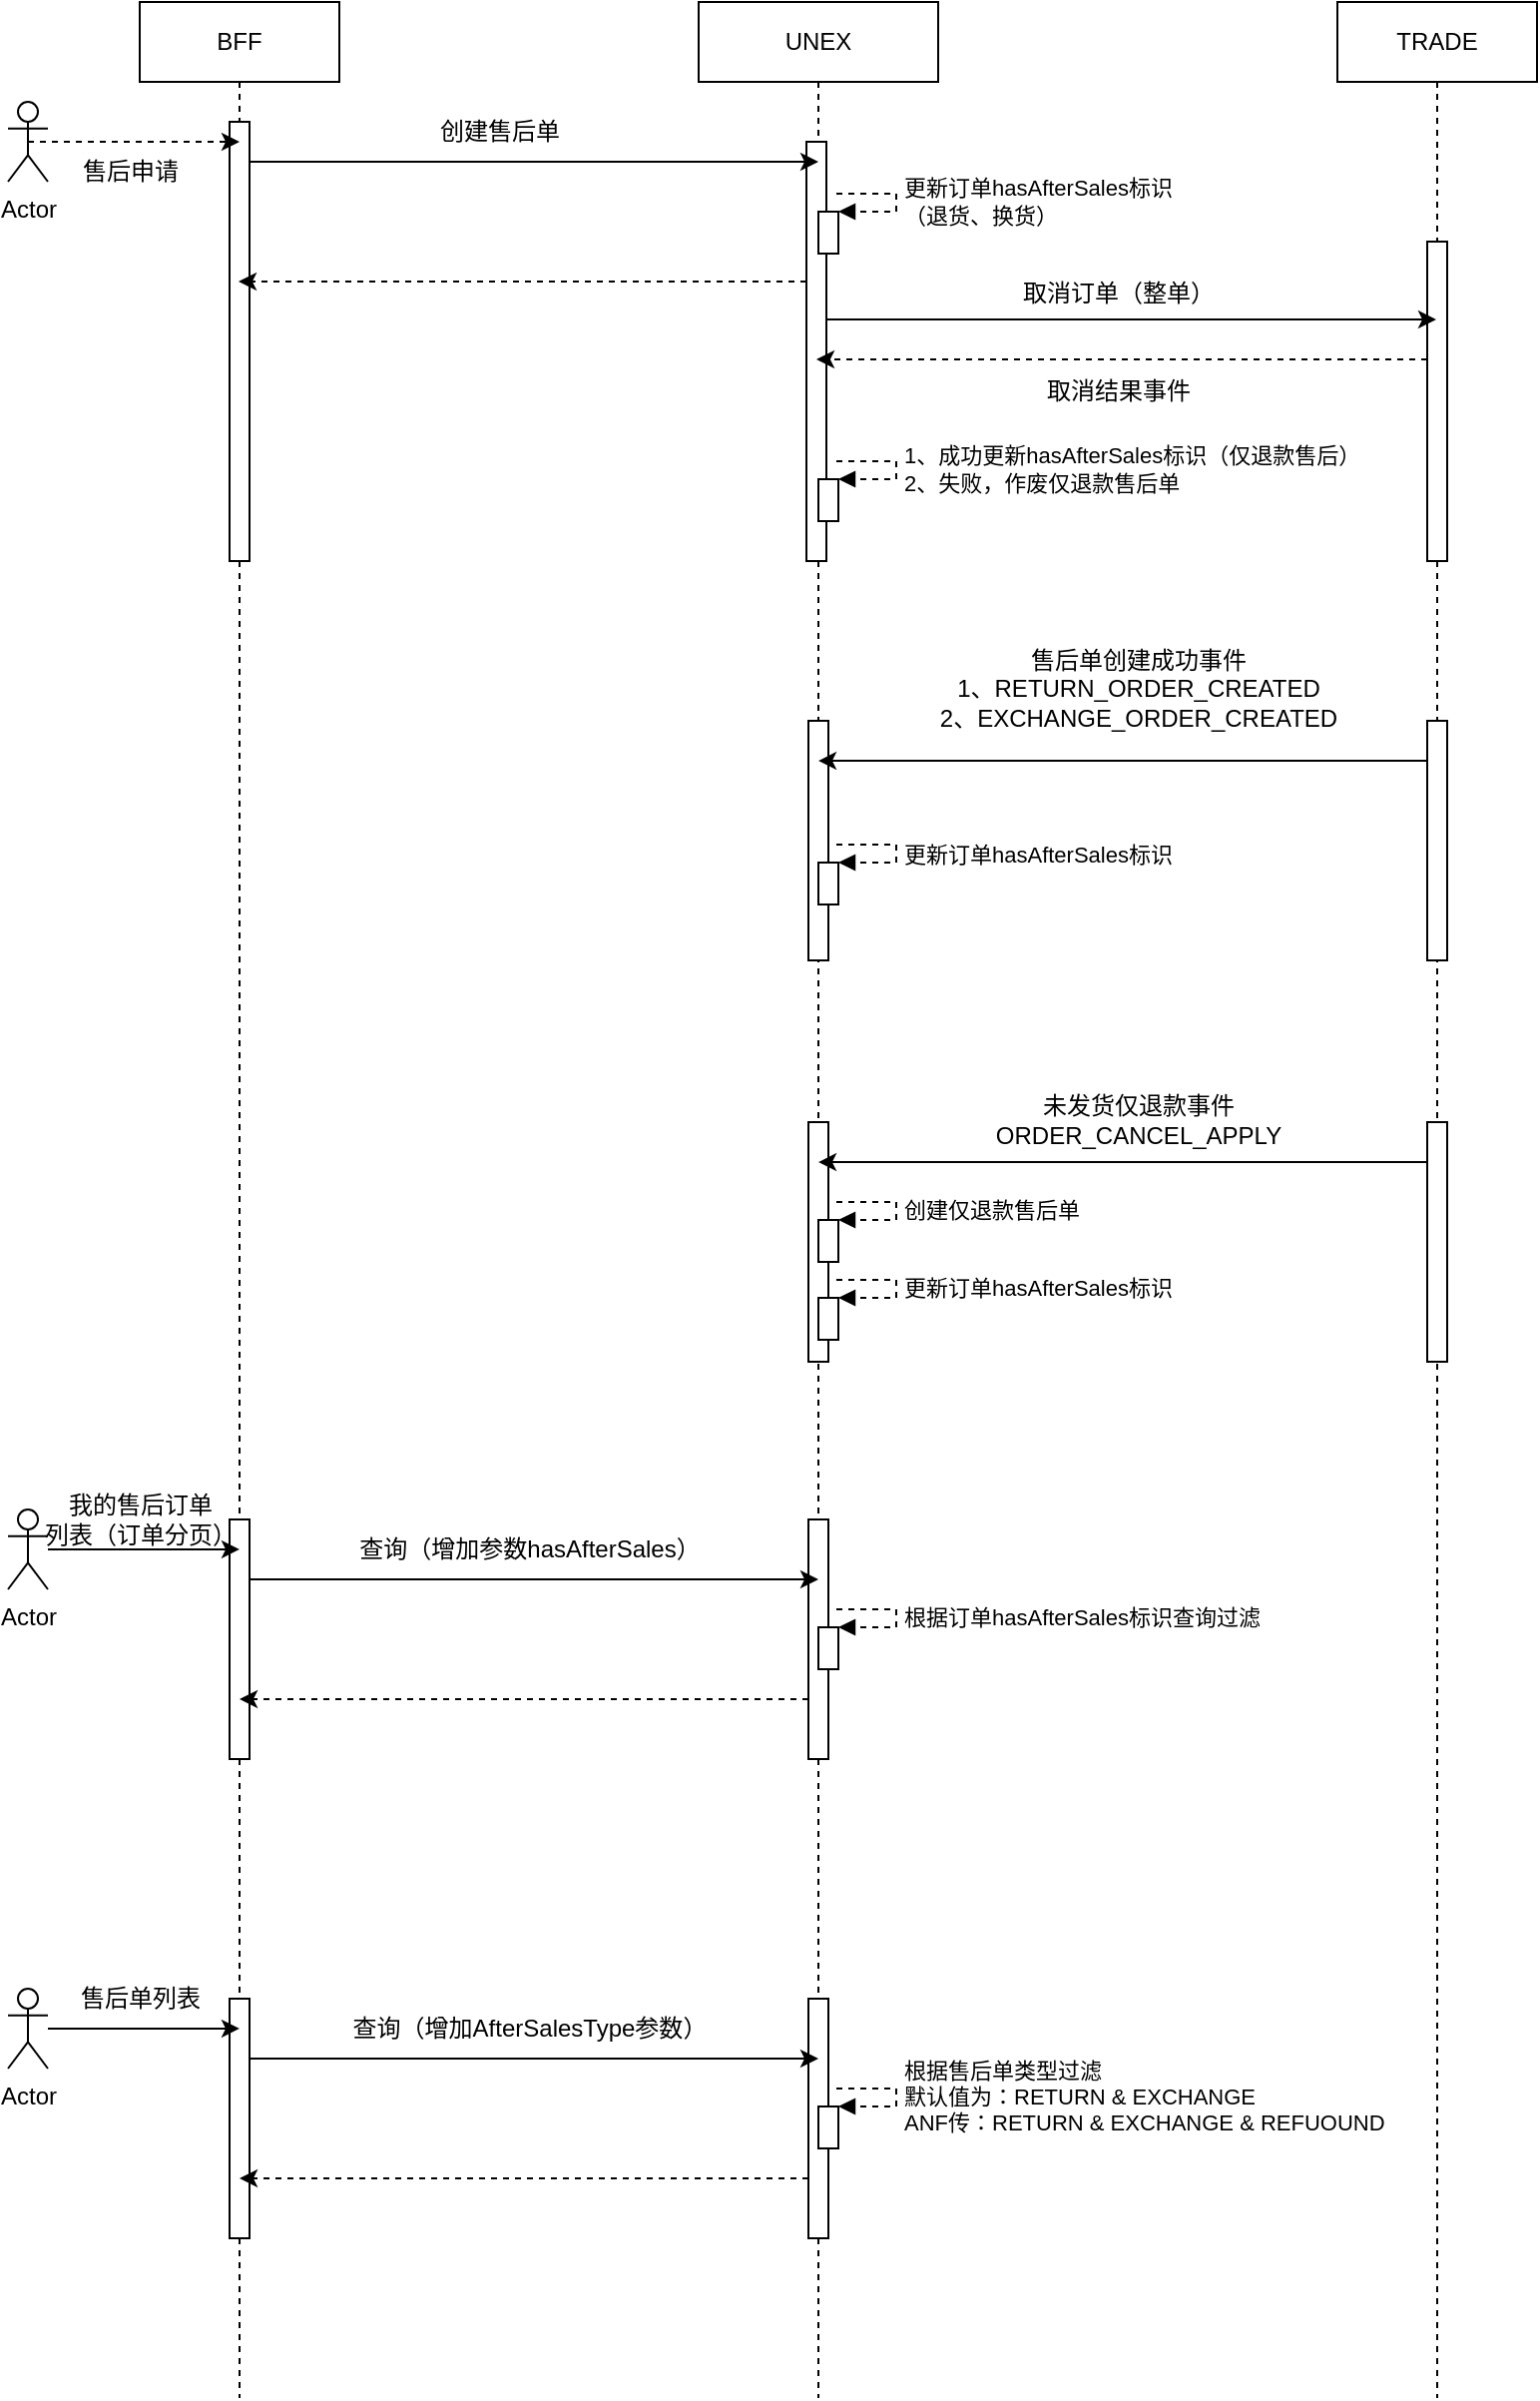 <mxfile version="20.8.5" type="github">
  <diagram id="oeOLm6TmariHXOsiJxw1" name="第 1 页">
    <mxGraphModel dx="560" dy="764" grid="1" gridSize="10" guides="1" tooltips="1" connect="1" arrows="1" fold="1" page="1" pageScale="1" pageWidth="827" pageHeight="1169" math="0" shadow="0">
      <root>
        <mxCell id="0" />
        <mxCell id="1" parent="0" />
        <mxCell id="Qx3qVUNE9kL9CaYIBk6r-1" value="BFF" style="shape=umlLifeline;perimeter=lifelinePerimeter;whiteSpace=wrap;html=1;container=1;collapsible=0;recursiveResize=0;outlineConnect=0;" vertex="1" parent="1">
          <mxGeometry x="1700" y="360" width="100" height="1200" as="geometry" />
        </mxCell>
        <mxCell id="Qx3qVUNE9kL9CaYIBk6r-2" value="" style="html=1;points=[];perimeter=orthogonalPerimeter;" vertex="1" parent="Qx3qVUNE9kL9CaYIBk6r-1">
          <mxGeometry x="45" y="60" width="10" height="220" as="geometry" />
        </mxCell>
        <mxCell id="Qx3qVUNE9kL9CaYIBk6r-3" value="" style="html=1;points=[];perimeter=orthogonalPerimeter;" vertex="1" parent="Qx3qVUNE9kL9CaYIBk6r-1">
          <mxGeometry x="45" y="760" width="10" height="120" as="geometry" />
        </mxCell>
        <mxCell id="Qx3qVUNE9kL9CaYIBk6r-4" value="售后申请" style="text;html=1;align=center;verticalAlign=middle;resizable=0;points=[];autosize=1;strokeColor=none;fillColor=none;" vertex="1" parent="Qx3qVUNE9kL9CaYIBk6r-1">
          <mxGeometry x="-40" y="70" width="70" height="30" as="geometry" />
        </mxCell>
        <mxCell id="Qx3qVUNE9kL9CaYIBk6r-5" value="UNEX" style="shape=umlLifeline;perimeter=lifelinePerimeter;whiteSpace=wrap;html=1;container=1;collapsible=0;recursiveResize=0;outlineConnect=0;" vertex="1" parent="1">
          <mxGeometry x="1980" y="360" width="120" height="1200" as="geometry" />
        </mxCell>
        <mxCell id="Qx3qVUNE9kL9CaYIBk6r-6" value="" style="html=1;points=[];perimeter=orthogonalPerimeter;" vertex="1" parent="Qx3qVUNE9kL9CaYIBk6r-5">
          <mxGeometry x="54" y="70" width="10" height="210" as="geometry" />
        </mxCell>
        <mxCell id="Qx3qVUNE9kL9CaYIBk6r-7" value="" style="html=1;points=[];perimeter=orthogonalPerimeter;" vertex="1" parent="Qx3qVUNE9kL9CaYIBk6r-5">
          <mxGeometry x="55" y="360" width="10" height="120" as="geometry" />
        </mxCell>
        <mxCell id="Qx3qVUNE9kL9CaYIBk6r-8" value="" style="html=1;points=[];perimeter=orthogonalPerimeter;" vertex="1" parent="Qx3qVUNE9kL9CaYIBk6r-5">
          <mxGeometry x="60" y="431" width="10" height="21" as="geometry" />
        </mxCell>
        <mxCell id="Qx3qVUNE9kL9CaYIBk6r-9" value="更新订单hasAfterSales标识" style="edgeStyle=orthogonalEdgeStyle;html=1;align=left;spacingLeft=2;endArrow=block;rounded=0;entryX=1;entryY=0;dashed=1;" edge="1" parent="Qx3qVUNE9kL9CaYIBk6r-5" target="Qx3qVUNE9kL9CaYIBk6r-8">
          <mxGeometry x="0.013" relative="1" as="geometry">
            <mxPoint x="69" y="422" as="sourcePoint" />
            <Array as="points">
              <mxPoint x="99" y="422" />
            </Array>
            <mxPoint as="offset" />
          </mxGeometry>
        </mxCell>
        <mxCell id="Qx3qVUNE9kL9CaYIBk6r-10" value="" style="html=1;points=[];perimeter=orthogonalPerimeter;" vertex="1" parent="Qx3qVUNE9kL9CaYIBk6r-5">
          <mxGeometry x="55" y="760" width="10" height="120" as="geometry" />
        </mxCell>
        <mxCell id="Qx3qVUNE9kL9CaYIBk6r-11" value="" style="html=1;points=[];perimeter=orthogonalPerimeter;" vertex="1" parent="Qx3qVUNE9kL9CaYIBk6r-5">
          <mxGeometry x="60" y="239" width="10" height="21" as="geometry" />
        </mxCell>
        <mxCell id="Qx3qVUNE9kL9CaYIBk6r-12" value="1、成功更新hasAfterSales标识（仅退款售后）&lt;br&gt;2、失败，作废仅退款售后单" style="edgeStyle=orthogonalEdgeStyle;html=1;align=left;spacingLeft=2;endArrow=block;rounded=0;entryX=1;entryY=0;dashed=1;" edge="1" parent="Qx3qVUNE9kL9CaYIBk6r-5" target="Qx3qVUNE9kL9CaYIBk6r-11">
          <mxGeometry relative="1" as="geometry">
            <mxPoint x="69" y="230" as="sourcePoint" />
            <Array as="points">
              <mxPoint x="99" y="230" />
            </Array>
            <mxPoint as="offset" />
          </mxGeometry>
        </mxCell>
        <mxCell id="Qx3qVUNE9kL9CaYIBk6r-13" value="" style="html=1;points=[];perimeter=orthogonalPerimeter;" vertex="1" parent="Qx3qVUNE9kL9CaYIBk6r-5">
          <mxGeometry x="60" y="105" width="10" height="21" as="geometry" />
        </mxCell>
        <mxCell id="Qx3qVUNE9kL9CaYIBk6r-14" value="更新订单hasAfterSales标识&lt;br&gt;（退货、换货）" style="edgeStyle=orthogonalEdgeStyle;html=1;align=left;spacingLeft=2;endArrow=block;rounded=0;entryX=1;entryY=0;dashed=1;" edge="1" parent="Qx3qVUNE9kL9CaYIBk6r-5" target="Qx3qVUNE9kL9CaYIBk6r-13">
          <mxGeometry relative="1" as="geometry">
            <mxPoint x="69" y="96" as="sourcePoint" />
            <Array as="points">
              <mxPoint x="99" y="96" />
            </Array>
            <mxPoint as="offset" />
          </mxGeometry>
        </mxCell>
        <mxCell id="Qx3qVUNE9kL9CaYIBk6r-15" value="" style="html=1;points=[];perimeter=orthogonalPerimeter;" vertex="1" parent="Qx3qVUNE9kL9CaYIBk6r-5">
          <mxGeometry x="60" y="814" width="10" height="21" as="geometry" />
        </mxCell>
        <mxCell id="Qx3qVUNE9kL9CaYIBk6r-16" value="根据订单hasAfterSales标识查询过滤" style="edgeStyle=orthogonalEdgeStyle;html=1;align=left;spacingLeft=2;endArrow=block;rounded=0;entryX=1;entryY=0;dashed=1;" edge="1" parent="Qx3qVUNE9kL9CaYIBk6r-5" target="Qx3qVUNE9kL9CaYIBk6r-15">
          <mxGeometry relative="1" as="geometry">
            <mxPoint x="69" y="805" as="sourcePoint" />
            <Array as="points">
              <mxPoint x="99" y="805" />
            </Array>
            <mxPoint as="offset" />
          </mxGeometry>
        </mxCell>
        <mxCell id="Qx3qVUNE9kL9CaYIBk6r-17" value="TRADE" style="shape=umlLifeline;perimeter=lifelinePerimeter;whiteSpace=wrap;html=1;container=1;collapsible=0;recursiveResize=0;outlineConnect=0;" vertex="1" parent="1">
          <mxGeometry x="2300" y="360" width="100" height="1200" as="geometry" />
        </mxCell>
        <mxCell id="Qx3qVUNE9kL9CaYIBk6r-18" value="" style="html=1;points=[];perimeter=orthogonalPerimeter;" vertex="1" parent="Qx3qVUNE9kL9CaYIBk6r-17">
          <mxGeometry x="45" y="120" width="10" height="160" as="geometry" />
        </mxCell>
        <mxCell id="Qx3qVUNE9kL9CaYIBk6r-19" value="" style="html=1;points=[];perimeter=orthogonalPerimeter;" vertex="1" parent="Qx3qVUNE9kL9CaYIBk6r-17">
          <mxGeometry x="45" y="360" width="10" height="120" as="geometry" />
        </mxCell>
        <mxCell id="Qx3qVUNE9kL9CaYIBk6r-20" value="创建售后单" style="text;html=1;align=center;verticalAlign=middle;resizable=0;points=[];autosize=1;strokeColor=none;fillColor=none;" vertex="1" parent="1">
          <mxGeometry x="1840" y="410" width="80" height="30" as="geometry" />
        </mxCell>
        <mxCell id="Qx3qVUNE9kL9CaYIBk6r-21" style="edgeStyle=orthogonalEdgeStyle;rounded=0;orthogonalLoop=1;jettySize=auto;html=1;dashed=1;" edge="1" parent="1">
          <mxGeometry relative="1" as="geometry">
            <Array as="points">
              <mxPoint x="1890" y="500" />
              <mxPoint x="1890" y="500" />
            </Array>
            <mxPoint x="2034" y="500" as="sourcePoint" />
            <mxPoint x="1749.5" y="500" as="targetPoint" />
          </mxGeometry>
        </mxCell>
        <mxCell id="Qx3qVUNE9kL9CaYIBk6r-22" style="edgeStyle=orthogonalEdgeStyle;rounded=0;orthogonalLoop=1;jettySize=auto;html=1;" edge="1" parent="1">
          <mxGeometry relative="1" as="geometry">
            <Array as="points">
              <mxPoint x="2250" y="519" />
              <mxPoint x="2250" y="519" />
            </Array>
            <mxPoint x="2044" y="519.0" as="sourcePoint" />
            <mxPoint x="2349.5" y="519.0" as="targetPoint" />
          </mxGeometry>
        </mxCell>
        <mxCell id="Qx3qVUNE9kL9CaYIBk6r-23" value="取消订单（整单）" style="text;html=1;align=center;verticalAlign=middle;resizable=0;points=[];autosize=1;strokeColor=none;fillColor=none;" vertex="1" parent="1">
          <mxGeometry x="2130" y="491" width="120" height="30" as="geometry" />
        </mxCell>
        <mxCell id="Qx3qVUNE9kL9CaYIBk6r-24" style="edgeStyle=orthogonalEdgeStyle;rounded=0;orthogonalLoop=1;jettySize=auto;html=1;exitX=0.5;exitY=0.5;exitDx=0;exitDy=0;exitPerimeter=0;dashed=1;" edge="1" parent="1" source="Qx3qVUNE9kL9CaYIBk6r-25">
          <mxGeometry relative="1" as="geometry">
            <mxPoint x="1750" y="430" as="targetPoint" />
            <Array as="points">
              <mxPoint x="1750" y="430" />
            </Array>
          </mxGeometry>
        </mxCell>
        <mxCell id="Qx3qVUNE9kL9CaYIBk6r-25" value="Actor" style="shape=umlActor;verticalLabelPosition=bottom;verticalAlign=top;html=1;" vertex="1" parent="1">
          <mxGeometry x="1634" y="410" width="20" height="40" as="geometry" />
        </mxCell>
        <mxCell id="Qx3qVUNE9kL9CaYIBk6r-26" style="edgeStyle=orthogonalEdgeStyle;rounded=0;orthogonalLoop=1;jettySize=auto;html=1;entryX=0.5;entryY=0.167;entryDx=0;entryDy=0;entryPerimeter=0;" edge="1" parent="1" source="Qx3qVUNE9kL9CaYIBk6r-19" target="Qx3qVUNE9kL9CaYIBk6r-7">
          <mxGeometry relative="1" as="geometry">
            <Array as="points">
              <mxPoint x="2230" y="740" />
              <mxPoint x="2230" y="740" />
            </Array>
          </mxGeometry>
        </mxCell>
        <mxCell id="Qx3qVUNE9kL9CaYIBk6r-27" value="售后单创建成功事件&lt;br&gt;&lt;div&gt;1、RETURN_ORDER_CREATED&lt;/div&gt;&lt;div&gt;2、EXCHANGE_ORDER_CREATED&lt;/div&gt;" style="text;html=1;align=center;verticalAlign=middle;resizable=0;points=[];autosize=1;strokeColor=none;fillColor=none;" vertex="1" parent="1">
          <mxGeometry x="2090" y="674" width="220" height="60" as="geometry" />
        </mxCell>
        <mxCell id="Qx3qVUNE9kL9CaYIBk6r-28" style="edgeStyle=orthogonalEdgeStyle;rounded=0;orthogonalLoop=1;jettySize=auto;html=1;entryX=0.5;entryY=0.458;entryDx=0;entryDy=0;entryPerimeter=0;" edge="1" parent="1" source="Qx3qVUNE9kL9CaYIBk6r-29">
          <mxGeometry relative="1" as="geometry">
            <mxPoint x="1750" y="1134.96" as="targetPoint" />
          </mxGeometry>
        </mxCell>
        <mxCell id="Qx3qVUNE9kL9CaYIBk6r-29" value="Actor" style="shape=umlActor;verticalLabelPosition=bottom;verticalAlign=top;html=1;" vertex="1" parent="1">
          <mxGeometry x="1634" y="1115" width="20" height="40" as="geometry" />
        </mxCell>
        <mxCell id="Qx3qVUNE9kL9CaYIBk6r-30" value="我的售后订单&lt;br&gt;列表（订单分页）" style="text;html=1;align=center;verticalAlign=middle;resizable=0;points=[];autosize=1;strokeColor=none;fillColor=none;" vertex="1" parent="1">
          <mxGeometry x="1640" y="1100" width="120" height="40" as="geometry" />
        </mxCell>
        <mxCell id="Qx3qVUNE9kL9CaYIBk6r-31" style="edgeStyle=orthogonalEdgeStyle;rounded=0;orthogonalLoop=1;jettySize=auto;html=1;" edge="1" parent="1" source="Qx3qVUNE9kL9CaYIBk6r-3">
          <mxGeometry relative="1" as="geometry">
            <Array as="points">
              <mxPoint x="2040" y="1150" />
            </Array>
            <mxPoint x="2040" y="1150" as="targetPoint" />
          </mxGeometry>
        </mxCell>
        <mxCell id="Qx3qVUNE9kL9CaYIBk6r-32" style="edgeStyle=orthogonalEdgeStyle;rounded=0;orthogonalLoop=1;jettySize=auto;html=1;strokeColor=#000000;" edge="1" parent="1" source="Qx3qVUNE9kL9CaYIBk6r-2">
          <mxGeometry relative="1" as="geometry">
            <Array as="points">
              <mxPoint x="1780" y="440" />
              <mxPoint x="1780" y="440" />
            </Array>
            <mxPoint x="2040" y="440" as="targetPoint" />
          </mxGeometry>
        </mxCell>
        <mxCell id="Qx3qVUNE9kL9CaYIBk6r-33" value="取消结果事件" style="text;html=1;align=center;verticalAlign=middle;resizable=0;points=[];autosize=1;strokeColor=none;fillColor=none;" vertex="1" parent="1">
          <mxGeometry x="2140" y="540" width="100" height="30" as="geometry" />
        </mxCell>
        <mxCell id="Qx3qVUNE9kL9CaYIBk6r-34" style="edgeStyle=orthogonalEdgeStyle;rounded=0;orthogonalLoop=1;jettySize=auto;html=1;dashed=1;" edge="1" parent="1">
          <mxGeometry relative="1" as="geometry">
            <mxPoint x="2345" y="539.0" as="sourcePoint" />
            <mxPoint x="2039" y="539.0" as="targetPoint" />
            <Array as="points">
              <mxPoint x="2310" y="539" />
              <mxPoint x="2310" y="539" />
            </Array>
          </mxGeometry>
        </mxCell>
        <mxCell id="Qx3qVUNE9kL9CaYIBk6r-35" value="" style="html=1;points=[];perimeter=orthogonalPerimeter;" vertex="1" parent="1">
          <mxGeometry x="2035" y="921" width="10" height="120" as="geometry" />
        </mxCell>
        <mxCell id="Qx3qVUNE9kL9CaYIBk6r-36" value="" style="html=1;points=[];perimeter=orthogonalPerimeter;" vertex="1" parent="1">
          <mxGeometry x="2040" y="970" width="10" height="21" as="geometry" />
        </mxCell>
        <mxCell id="Qx3qVUNE9kL9CaYIBk6r-37" value="创建仅退款售后单" style="edgeStyle=orthogonalEdgeStyle;html=1;align=left;spacingLeft=2;endArrow=block;rounded=0;entryX=1;entryY=0;dashed=1;" edge="1" parent="1" target="Qx3qVUNE9kL9CaYIBk6r-36">
          <mxGeometry relative="1" as="geometry">
            <mxPoint x="2049" y="961" as="sourcePoint" />
            <Array as="points">
              <mxPoint x="2079" y="961" />
            </Array>
            <mxPoint as="offset" />
          </mxGeometry>
        </mxCell>
        <mxCell id="Qx3qVUNE9kL9CaYIBk6r-38" value="" style="html=1;points=[];perimeter=orthogonalPerimeter;" vertex="1" parent="1">
          <mxGeometry x="2345" y="921" width="10" height="120" as="geometry" />
        </mxCell>
        <mxCell id="Qx3qVUNE9kL9CaYIBk6r-39" style="edgeStyle=orthogonalEdgeStyle;rounded=0;orthogonalLoop=1;jettySize=auto;html=1;entryX=0.5;entryY=0.167;entryDx=0;entryDy=0;entryPerimeter=0;" edge="1" parent="1" source="Qx3qVUNE9kL9CaYIBk6r-38" target="Qx3qVUNE9kL9CaYIBk6r-35">
          <mxGeometry relative="1" as="geometry">
            <Array as="points">
              <mxPoint x="2230" y="941" />
              <mxPoint x="2230" y="941" />
            </Array>
          </mxGeometry>
        </mxCell>
        <mxCell id="Qx3qVUNE9kL9CaYIBk6r-40" value="未发货仅退款事件&lt;br&gt;ORDER_CANCEL_APPLY" style="text;html=1;align=center;verticalAlign=middle;resizable=0;points=[];autosize=1;strokeColor=none;fillColor=none;" vertex="1" parent="1">
          <mxGeometry x="2115" y="900" width="170" height="40" as="geometry" />
        </mxCell>
        <mxCell id="Qx3qVUNE9kL9CaYIBk6r-41" value="" style="html=1;points=[];perimeter=orthogonalPerimeter;" vertex="1" parent="1">
          <mxGeometry x="2040" y="1009" width="10" height="21" as="geometry" />
        </mxCell>
        <mxCell id="Qx3qVUNE9kL9CaYIBk6r-42" value="更新订单hasAfterSales标识" style="edgeStyle=orthogonalEdgeStyle;html=1;align=left;spacingLeft=2;endArrow=block;rounded=0;entryX=1;entryY=0;dashed=1;" edge="1" parent="1" target="Qx3qVUNE9kL9CaYIBk6r-41">
          <mxGeometry relative="1" as="geometry">
            <mxPoint x="2049" y="1000" as="sourcePoint" />
            <Array as="points">
              <mxPoint x="2079" y="1000" />
            </Array>
            <mxPoint as="offset" />
          </mxGeometry>
        </mxCell>
        <mxCell id="Qx3qVUNE9kL9CaYIBk6r-43" value="查询（增加参数hasAfterSales）" style="text;html=1;align=center;verticalAlign=middle;resizable=0;points=[];autosize=1;strokeColor=none;fillColor=none;" vertex="1" parent="1">
          <mxGeometry x="1800" y="1120" width="190" height="30" as="geometry" />
        </mxCell>
        <mxCell id="Qx3qVUNE9kL9CaYIBk6r-44" style="edgeStyle=orthogonalEdgeStyle;rounded=0;orthogonalLoop=1;jettySize=auto;html=1;entryX=0.5;entryY=0.75;entryDx=0;entryDy=0;entryPerimeter=0;dashed=1;" edge="1" parent="1" source="Qx3qVUNE9kL9CaYIBk6r-10" target="Qx3qVUNE9kL9CaYIBk6r-3">
          <mxGeometry relative="1" as="geometry">
            <Array as="points">
              <mxPoint x="2000" y="1210" />
              <mxPoint x="2000" y="1210" />
            </Array>
          </mxGeometry>
        </mxCell>
        <mxCell id="Qx3qVUNE9kL9CaYIBk6r-45" value="" style="html=1;points=[];perimeter=orthogonalPerimeter;" vertex="1" parent="1">
          <mxGeometry x="1745" y="1360" width="10" height="120" as="geometry" />
        </mxCell>
        <mxCell id="Qx3qVUNE9kL9CaYIBk6r-46" value="" style="html=1;points=[];perimeter=orthogonalPerimeter;" vertex="1" parent="1">
          <mxGeometry x="2035" y="1360" width="10" height="120" as="geometry" />
        </mxCell>
        <mxCell id="Qx3qVUNE9kL9CaYIBk6r-47" style="edgeStyle=orthogonalEdgeStyle;rounded=0;orthogonalLoop=1;jettySize=auto;html=1;entryX=0.5;entryY=0.458;entryDx=0;entryDy=0;entryPerimeter=0;" edge="1" parent="1" source="Qx3qVUNE9kL9CaYIBk6r-48">
          <mxGeometry relative="1" as="geometry">
            <mxPoint x="1750" y="1374.96" as="targetPoint" />
          </mxGeometry>
        </mxCell>
        <mxCell id="Qx3qVUNE9kL9CaYIBk6r-48" value="Actor" style="shape=umlActor;verticalLabelPosition=bottom;verticalAlign=top;html=1;" vertex="1" parent="1">
          <mxGeometry x="1634" y="1355" width="20" height="40" as="geometry" />
        </mxCell>
        <mxCell id="Qx3qVUNE9kL9CaYIBk6r-49" value="售后单列表" style="text;html=1;align=center;verticalAlign=middle;resizable=0;points=[];autosize=1;strokeColor=none;fillColor=none;" vertex="1" parent="1">
          <mxGeometry x="1660" y="1345" width="80" height="30" as="geometry" />
        </mxCell>
        <mxCell id="Qx3qVUNE9kL9CaYIBk6r-50" style="edgeStyle=orthogonalEdgeStyle;rounded=0;orthogonalLoop=1;jettySize=auto;html=1;" edge="1" parent="1" source="Qx3qVUNE9kL9CaYIBk6r-45">
          <mxGeometry relative="1" as="geometry">
            <Array as="points">
              <mxPoint x="2040" y="1390" />
            </Array>
            <mxPoint x="2040" y="1390" as="targetPoint" />
          </mxGeometry>
        </mxCell>
        <mxCell id="Qx3qVUNE9kL9CaYIBk6r-51" value="查询（增加AfterSalesType参数&lt;span style=&quot;background-color: initial;&quot;&gt;）&lt;/span&gt;" style="text;html=1;align=center;verticalAlign=middle;resizable=0;points=[];autosize=1;strokeColor=none;fillColor=none;" vertex="1" parent="1">
          <mxGeometry x="1795" y="1360" width="200" height="30" as="geometry" />
        </mxCell>
        <mxCell id="Qx3qVUNE9kL9CaYIBk6r-52" style="edgeStyle=orthogonalEdgeStyle;rounded=0;orthogonalLoop=1;jettySize=auto;html=1;entryX=0.5;entryY=0.75;entryDx=0;entryDy=0;entryPerimeter=0;dashed=1;" edge="1" parent="1" source="Qx3qVUNE9kL9CaYIBk6r-46" target="Qx3qVUNE9kL9CaYIBk6r-45">
          <mxGeometry relative="1" as="geometry">
            <Array as="points">
              <mxPoint x="2000" y="1450" />
              <mxPoint x="2000" y="1450" />
            </Array>
          </mxGeometry>
        </mxCell>
        <mxCell id="Qx3qVUNE9kL9CaYIBk6r-53" value="" style="html=1;points=[];perimeter=orthogonalPerimeter;" vertex="1" parent="1">
          <mxGeometry x="2040" y="1414" width="10" height="21" as="geometry" />
        </mxCell>
        <mxCell id="Qx3qVUNE9kL9CaYIBk6r-54" value="根据售后单类型过滤&lt;br&gt;默认值为：RETURN &amp;amp;&amp;nbsp;EXCHANGE&lt;br&gt;ANF传：RETURN &amp;amp; EXCHANGE &amp;amp; REFUOUND" style="edgeStyle=orthogonalEdgeStyle;html=1;align=left;spacingLeft=2;endArrow=block;rounded=0;entryX=1;entryY=0;dashed=1;" edge="1" parent="1" target="Qx3qVUNE9kL9CaYIBk6r-53">
          <mxGeometry relative="1" as="geometry">
            <mxPoint x="2049" y="1405" as="sourcePoint" />
            <Array as="points">
              <mxPoint x="2079" y="1405" />
            </Array>
            <mxPoint as="offset" />
          </mxGeometry>
        </mxCell>
      </root>
    </mxGraphModel>
  </diagram>
</mxfile>
